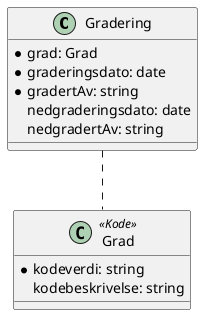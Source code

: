 @startuml

class Gradering {
   *grad: Grad
   *graderingsdato: date
   *gradertAv: string
   nedgraderingsdato: date
   nedgradertAv: string
}

Gradering .. Grad

class Grad <<Kode>> {
    *kodeverdi: string
        kodebeskrivelse: string
}

@enduml